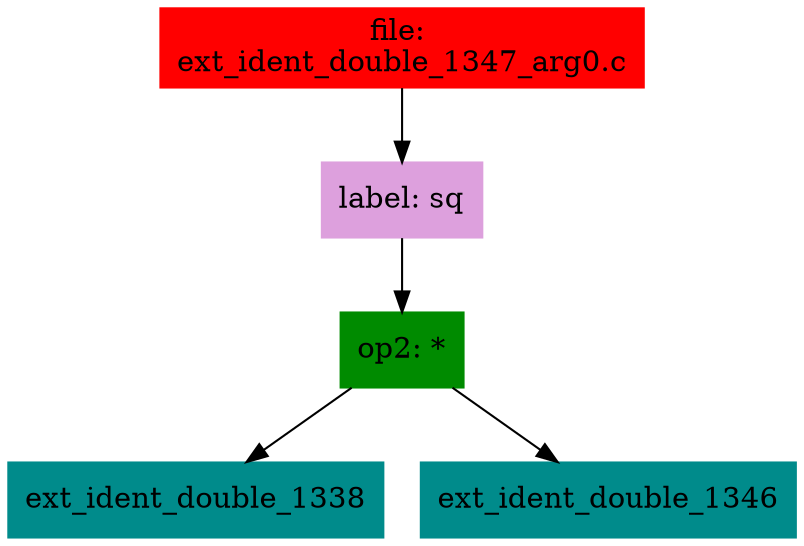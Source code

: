 digraph G {
node [shape=box]

0 [label="file: 
ext_ident_double_1347_arg0.c",color=red, style=filled]
1 [label="label: sq",color=plum, style=filled]
0 -> 1
2 [label="op2: *",color=green4, style=filled]
1 -> 2
3 [label="ext_ident_double_1338",color=cyan4, style=filled]
2 -> 3
293 [label="ext_ident_double_1346",color=cyan4, style=filled]
2 -> 293


}


